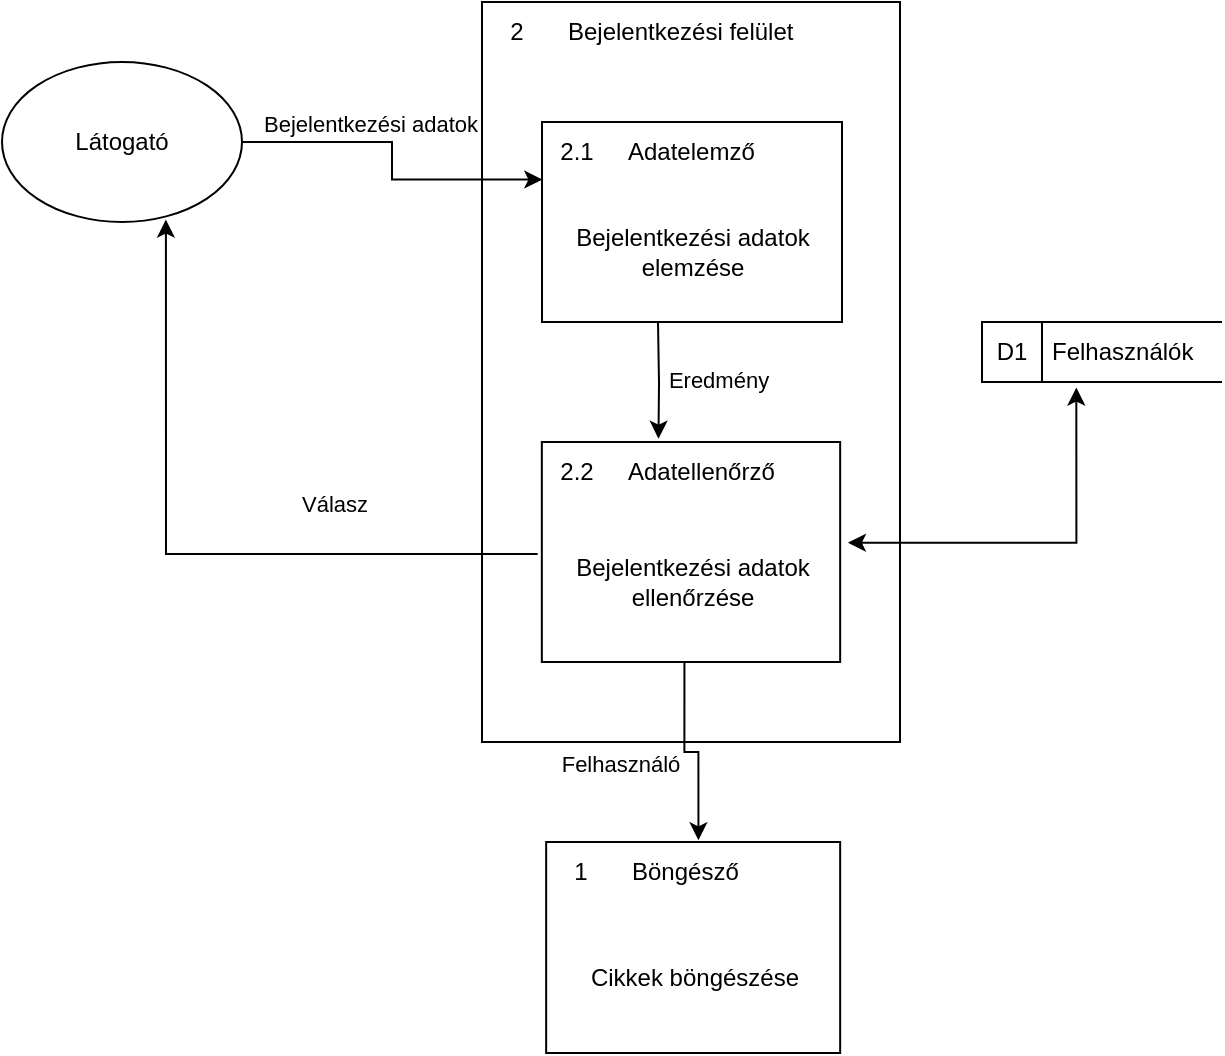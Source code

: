<mxfile version="20.8.20" type="device"><diagram name="Page-1" id="wHBV_LX4sOjhW_i_03xH"><mxGraphModel dx="1050" dy="569" grid="1" gridSize="10" guides="1" tooltips="1" connect="1" arrows="1" fold="1" page="1" pageScale="1" pageWidth="827" pageHeight="1169" math="0" shadow="0"><root><mxCell id="0"/><mxCell id="1" parent="0"/><mxCell id="RzbTUce1EFPGjuGX11Qp-1" value="" style="html=1;dashed=0;whitespace=wrap;shape=mxgraph.dfd.process;align=center;container=1;collapsible=0;spacingTop=30;" vertex="1" parent="1"><mxGeometry x="280" y="120" width="209" height="370" as="geometry"/></mxCell><mxCell id="RzbTUce1EFPGjuGX11Qp-2" value="2" style="text;html=1;strokeColor=none;fillColor=none;align=center;verticalAlign=middle;whiteSpace=wrap;rounded=0;movable=0;resizable=0;rotatable=0;cloneable=0;deletable=0;connectable=0;allowArrows=0;pointerEvents=1;" vertex="1" parent="RzbTUce1EFPGjuGX11Qp-1"><mxGeometry width="35" height="30" as="geometry"/></mxCell><mxCell id="RzbTUce1EFPGjuGX11Qp-3" value="Bejelentkezési felület" style="text;html=1;strokeColor=none;fillColor=none;align=left;verticalAlign=middle;whiteSpace=wrap;rounded=0;movable=0;resizable=0;connectable=0;allowArrows=0;rotatable=0;cloneable=0;deletable=0;spacingLeft=6;autosize=1;resizeWidth=0;" vertex="1" parent="RzbTUce1EFPGjuGX11Qp-1"><mxGeometry x="35" width="140" height="30" as="geometry"/></mxCell><mxCell id="RzbTUce1EFPGjuGX11Qp-10" value="Bejelentkezési adatok &lt;br&gt;elemzése" style="html=1;dashed=0;whitespace=wrap;shape=mxgraph.dfd.process2;align=center;container=1;collapsible=0;spacingTop=30;" vertex="1" parent="RzbTUce1EFPGjuGX11Qp-1"><mxGeometry x="30" y="60" width="150" height="100" as="geometry"/></mxCell><mxCell id="RzbTUce1EFPGjuGX11Qp-11" value="2.1" style="text;html=1;strokeColor=none;fillColor=none;align=center;verticalAlign=middle;whiteSpace=wrap;rounded=0;connectable=0;allowArrows=0;editable=1;movable=0;resizable=0;rotatable=0;deletable=0;locked=0;cloneable=0;" vertex="1" parent="RzbTUce1EFPGjuGX11Qp-10"><mxGeometry width="35" height="30" as="geometry"/></mxCell><mxCell id="RzbTUce1EFPGjuGX11Qp-12" value="Adatelemző" style="text;strokeColor=none;fillColor=none;align=left;verticalAlign=middle;whiteSpace=wrap;rounded=0;autosize=1;connectable=0;allowArrows=0;movable=0;resizable=0;rotatable=0;deletable=0;cloneable=0;spacingLeft=6;fontStyle=0;html=1;" vertex="1" parent="RzbTUce1EFPGjuGX11Qp-10"><mxGeometry x="35" width="90" height="30" as="geometry"/></mxCell><mxCell id="RzbTUce1EFPGjuGX11Qp-13" value="Bejelentkezési adatok&lt;br&gt;ellenőrzése" style="html=1;dashed=0;whitespace=wrap;shape=mxgraph.dfd.process2;align=center;container=1;collapsible=0;spacingTop=30;" vertex="1" parent="RzbTUce1EFPGjuGX11Qp-1"><mxGeometry x="29.92" y="220" width="149.16" height="110" as="geometry"/></mxCell><mxCell id="RzbTUce1EFPGjuGX11Qp-14" value="2.2" style="text;html=1;strokeColor=none;fillColor=none;align=center;verticalAlign=middle;whiteSpace=wrap;rounded=0;connectable=0;allowArrows=0;editable=1;movable=0;resizable=0;rotatable=0;deletable=0;locked=0;cloneable=0;" vertex="1" parent="RzbTUce1EFPGjuGX11Qp-13"><mxGeometry width="35" height="30" as="geometry"/></mxCell><mxCell id="RzbTUce1EFPGjuGX11Qp-15" value="Adatellenőrző" style="text;strokeColor=none;fillColor=none;align=left;verticalAlign=middle;whiteSpace=wrap;rounded=0;autosize=1;connectable=0;allowArrows=0;movable=0;resizable=0;rotatable=0;deletable=0;cloneable=0;spacingLeft=6;fontStyle=0;html=1;" vertex="1" parent="RzbTUce1EFPGjuGX11Qp-13"><mxGeometry x="35" width="100" height="30" as="geometry"/></mxCell><mxCell id="RzbTUce1EFPGjuGX11Qp-23" value="Eredmény" style="endArrow=classic;html=1;rounded=0;verticalAlign=bottom;entryX=0.391;entryY=-0.015;entryDx=0;entryDy=0;entryPerimeter=0;edgeStyle=orthogonalEdgeStyle;" edge="1" parent="RzbTUce1EFPGjuGX11Qp-1" target="RzbTUce1EFPGjuGX11Qp-13"><mxGeometry x="0.317" y="30" width="50" height="50" relative="1" as="geometry"><mxPoint x="88" y="160" as="sourcePoint"/><mxPoint x="145.933" y="170" as="targetPoint"/><mxPoint as="offset"/></mxGeometry></mxCell><mxCell id="RzbTUce1EFPGjuGX11Qp-4" value="Felhasználók" style="html=1;dashed=0;whitespace=wrap;shape=mxgraph.dfd.dataStoreID;align=left;spacingLeft=33;container=1;collapsible=0;autosize=0;" vertex="1" parent="1"><mxGeometry x="530" y="280" width="120" height="30" as="geometry"/></mxCell><mxCell id="RzbTUce1EFPGjuGX11Qp-5" value="D1" style="text;html=1;strokeColor=none;fillColor=none;align=center;verticalAlign=middle;whiteSpace=wrap;rounded=0;movable=0;resizable=0;rotatable=0;cloneable=0;deletable=0;allowArrows=0;connectable=0;" vertex="1" parent="RzbTUce1EFPGjuGX11Qp-4"><mxGeometry width="30" height="30" as="geometry"/></mxCell><mxCell id="RzbTUce1EFPGjuGX11Qp-6" value="Látogató" style="ellipse;whiteSpace=wrap;html=1;" vertex="1" parent="1"><mxGeometry x="40" y="150" width="120" height="80" as="geometry"/></mxCell><mxCell id="RzbTUce1EFPGjuGX11Qp-21" value="Bejelentkezési adatok" style="endArrow=classic;html=1;rounded=0;verticalAlign=bottom;edgeStyle=orthogonalEdgeStyle;entryX=0.001;entryY=0.288;entryDx=0;entryDy=0;entryPerimeter=0;exitX=1;exitY=0.5;exitDx=0;exitDy=0;" edge="1" parent="1" source="RzbTUce1EFPGjuGX11Qp-6" target="RzbTUce1EFPGjuGX11Qp-10"><mxGeometry x="-0.25" width="50" height="50" relative="1" as="geometry"><mxPoint x="150" y="150" as="sourcePoint"/><mxPoint x="270" y="150" as="targetPoint"/><mxPoint as="offset"/></mxGeometry></mxCell><mxCell id="RzbTUce1EFPGjuGX11Qp-22" value="Válasz" style="endArrow=classic;html=1;rounded=0;verticalAlign=bottom;edgeStyle=orthogonalEdgeStyle;entryX=0.683;entryY=0.985;entryDx=0;entryDy=0;entryPerimeter=0;exitX=-0.014;exitY=0.509;exitDx=0;exitDy=0;exitPerimeter=0;" edge="1" parent="1" source="RzbTUce1EFPGjuGX11Qp-13" target="RzbTUce1EFPGjuGX11Qp-6"><mxGeometry x="-0.425" y="-16" width="50" height="50" relative="1" as="geometry"><mxPoint x="240" y="280" as="sourcePoint"/><mxPoint x="170" y="240" as="targetPoint"/><mxPoint as="offset"/></mxGeometry></mxCell><mxCell id="RzbTUce1EFPGjuGX11Qp-24" value="" style="endArrow=classic;startArrow=classic;html=1;rounded=0;verticalAlign=bottom;exitX=1.026;exitY=0.458;exitDx=0;exitDy=0;exitPerimeter=0;entryX=0.393;entryY=1.093;entryDx=0;entryDy=0;entryPerimeter=0;edgeStyle=orthogonalEdgeStyle;" edge="1" parent="1" source="RzbTUce1EFPGjuGX11Qp-13" target="RzbTUce1EFPGjuGX11Qp-4"><mxGeometry width="50" height="50" relative="1" as="geometry"><mxPoint x="610" y="290" as="sourcePoint"/><mxPoint x="730" y="290" as="targetPoint"/></mxGeometry></mxCell><mxCell id="RzbTUce1EFPGjuGX11Qp-25" value="Cikkek böngészése" style="html=1;dashed=0;whitespace=wrap;shape=mxgraph.dfd.process2;align=center;container=1;collapsible=0;spacingTop=30;" vertex="1" parent="1"><mxGeometry x="312.08" y="540" width="147" height="105.5" as="geometry"/></mxCell><mxCell id="RzbTUce1EFPGjuGX11Qp-26" value="1" style="text;html=1;strokeColor=none;fillColor=none;align=center;verticalAlign=middle;whiteSpace=wrap;rounded=0;connectable=0;allowArrows=0;editable=1;movable=0;resizable=0;rotatable=0;deletable=0;locked=0;cloneable=0;" vertex="1" parent="RzbTUce1EFPGjuGX11Qp-25"><mxGeometry width="35" height="30" as="geometry"/></mxCell><mxCell id="RzbTUce1EFPGjuGX11Qp-27" value="Böngésző&amp;nbsp;" style="text;strokeColor=none;fillColor=none;align=left;verticalAlign=middle;whiteSpace=wrap;rounded=0;autosize=1;connectable=0;allowArrows=0;movable=0;resizable=0;rotatable=0;deletable=0;cloneable=0;spacingLeft=6;fontStyle=0;html=1;" vertex="1" parent="RzbTUce1EFPGjuGX11Qp-25"><mxGeometry x="35" width="80" height="30" as="geometry"/></mxCell><mxCell id="RzbTUce1EFPGjuGX11Qp-28" value="Felhasználó" style="endArrow=classic;html=1;rounded=0;verticalAlign=bottom;edgeStyle=orthogonalEdgeStyle;entryX=0.518;entryY=-0.008;entryDx=0;entryDy=0;entryPerimeter=0;exitX=0.478;exitY=1.004;exitDx=0;exitDy=0;exitPerimeter=0;" edge="1" parent="1" source="RzbTUce1EFPGjuGX11Qp-13" target="RzbTUce1EFPGjuGX11Qp-25"><mxGeometry x="-0.069" y="-35" width="50" height="50" relative="1" as="geometry"><mxPoint x="350" y="470" as="sourcePoint"/><mxPoint x="470" y="470" as="targetPoint"/><mxPoint x="-32" y="-20" as="offset"/></mxGeometry></mxCell></root></mxGraphModel></diagram></mxfile>